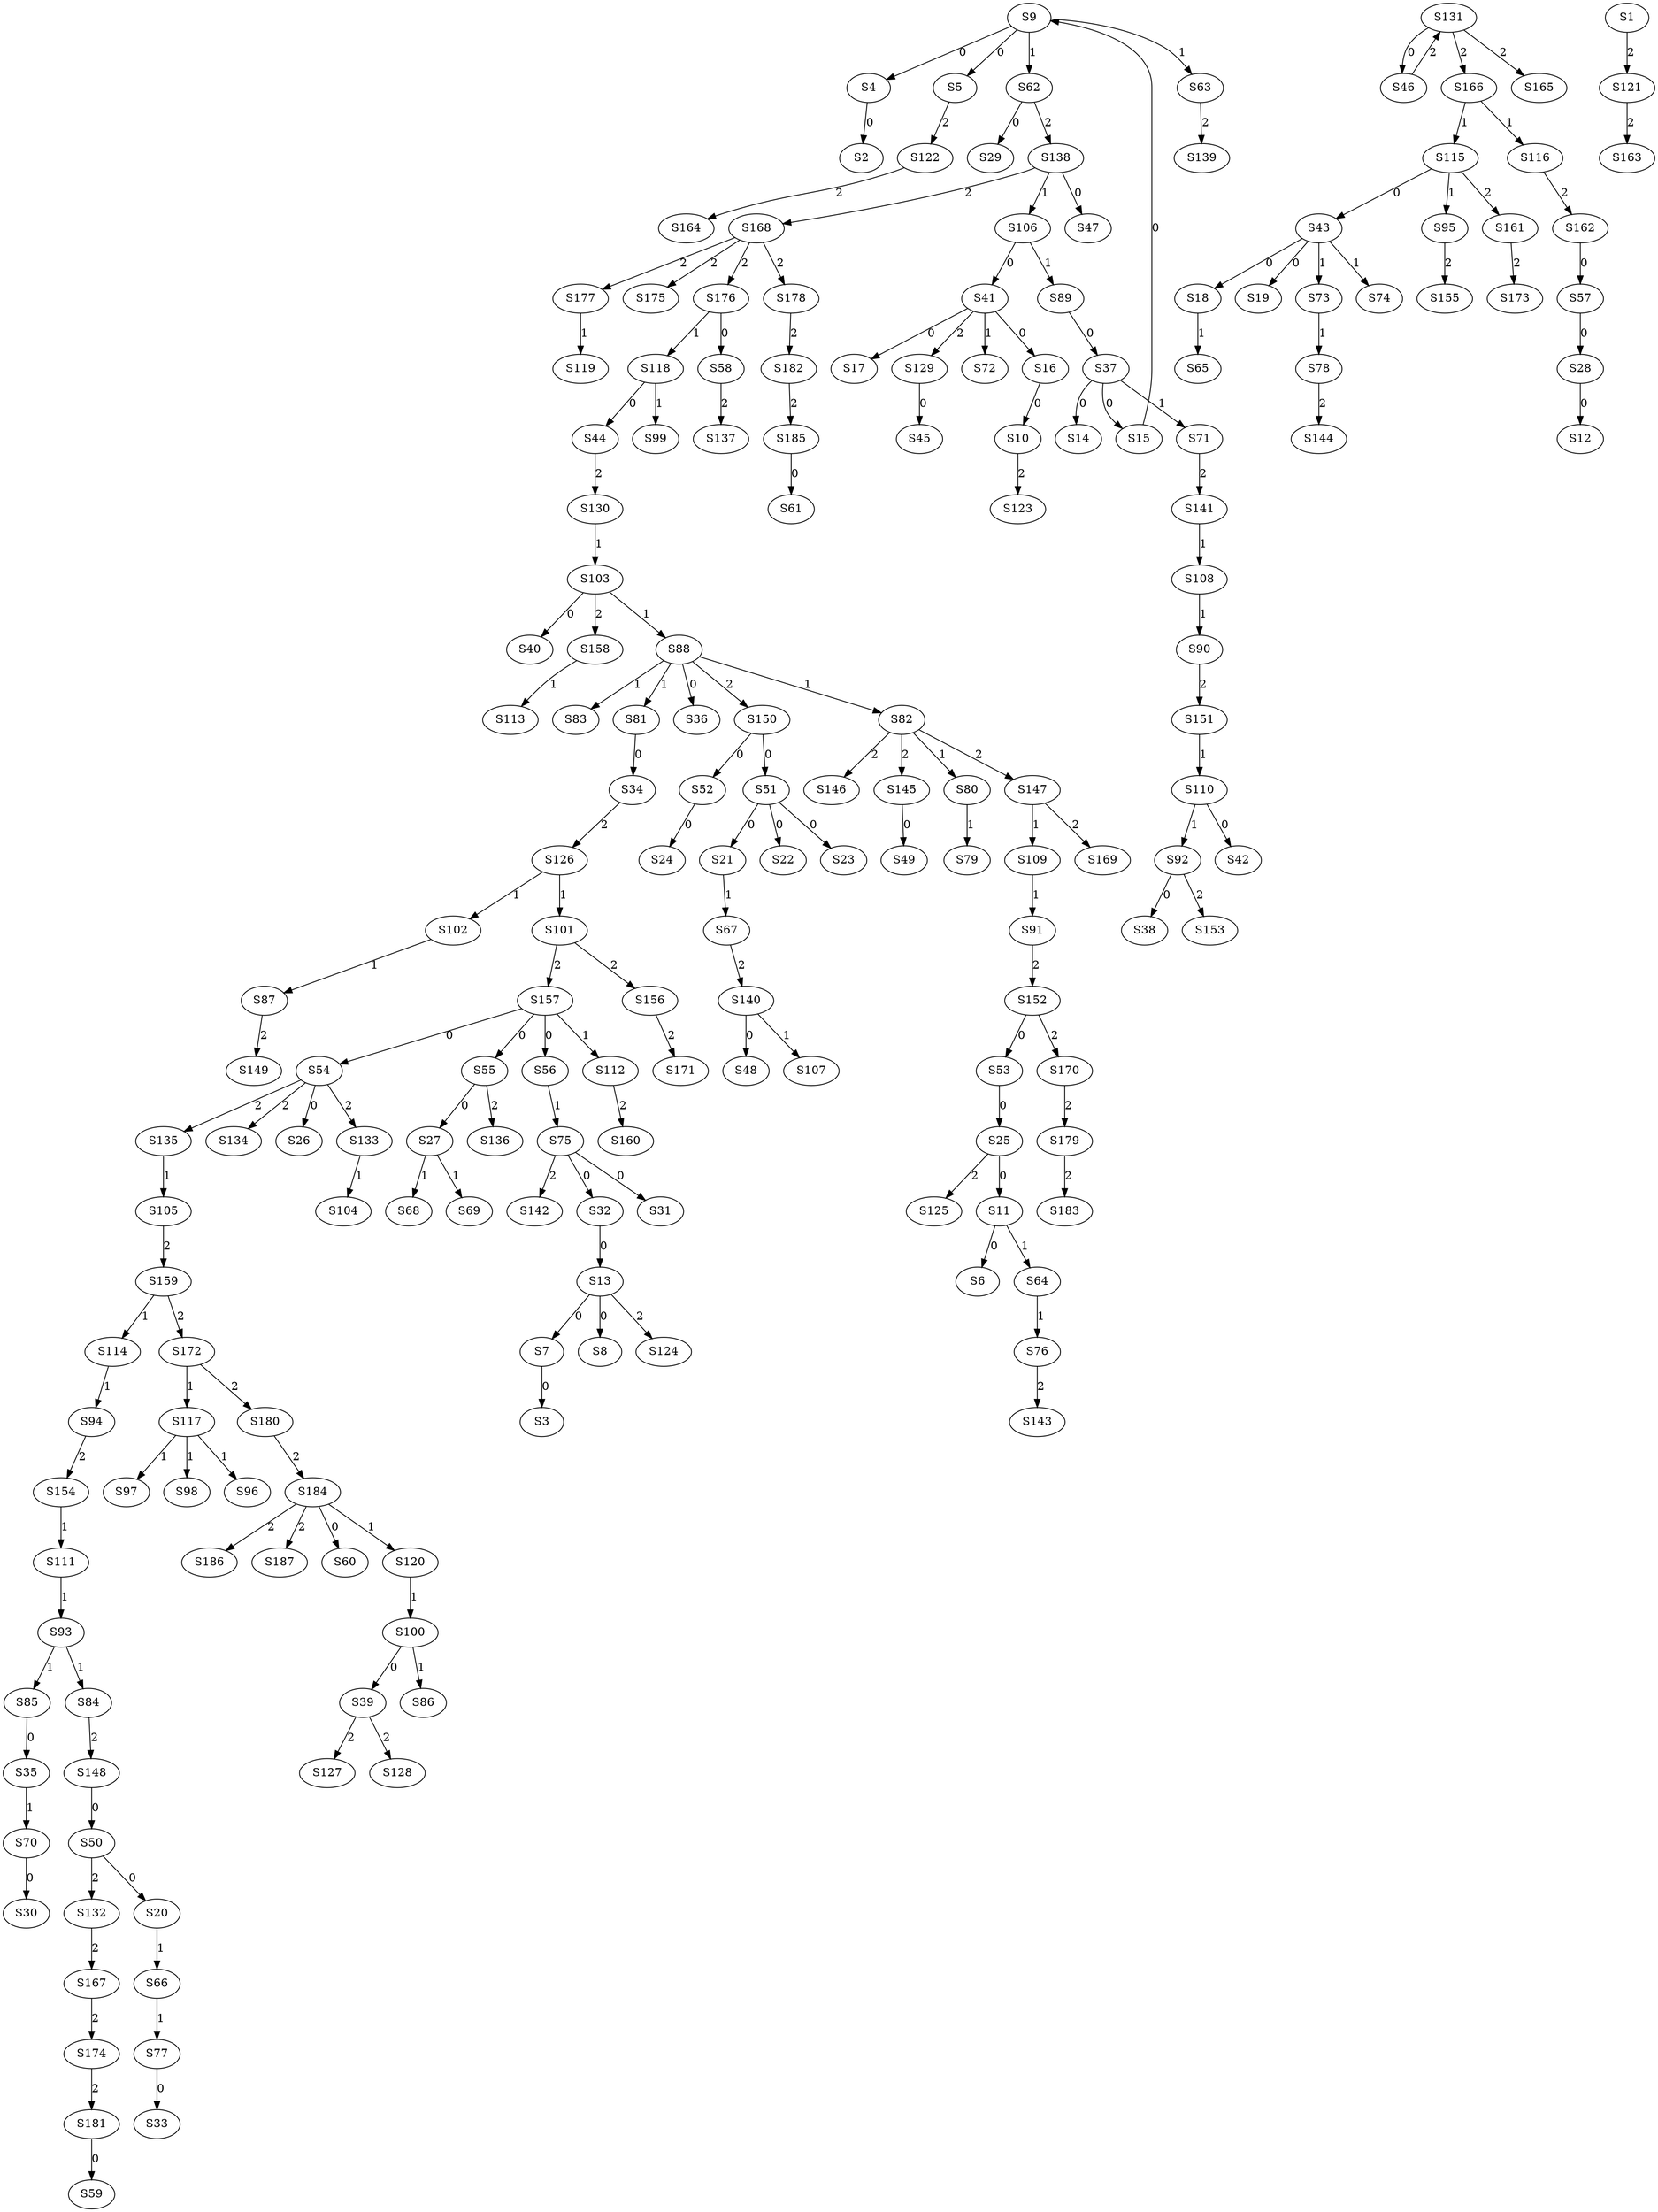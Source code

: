 strict digraph {
	S4 -> S2 [ label = 0 ];
	S7 -> S3 [ label = 0 ];
	S9 -> S4 [ label = 0 ];
	S9 -> S5 [ label = 0 ];
	S11 -> S6 [ label = 0 ];
	S13 -> S7 [ label = 0 ];
	S13 -> S8 [ label = 0 ];
	S15 -> S9 [ label = 0 ];
	S16 -> S10 [ label = 0 ];
	S25 -> S11 [ label = 0 ];
	S28 -> S12 [ label = 0 ];
	S32 -> S13 [ label = 0 ];
	S37 -> S14 [ label = 0 ];
	S37 -> S15 [ label = 0 ];
	S41 -> S16 [ label = 0 ];
	S41 -> S17 [ label = 0 ];
	S43 -> S18 [ label = 0 ];
	S43 -> S19 [ label = 0 ];
	S50 -> S20 [ label = 0 ];
	S51 -> S21 [ label = 0 ];
	S51 -> S22 [ label = 0 ];
	S51 -> S23 [ label = 0 ];
	S52 -> S24 [ label = 0 ];
	S53 -> S25 [ label = 0 ];
	S54 -> S26 [ label = 0 ];
	S55 -> S27 [ label = 0 ];
	S57 -> S28 [ label = 0 ];
	S62 -> S29 [ label = 0 ];
	S70 -> S30 [ label = 0 ];
	S75 -> S31 [ label = 0 ];
	S75 -> S32 [ label = 0 ];
	S77 -> S33 [ label = 0 ];
	S81 -> S34 [ label = 0 ];
	S85 -> S35 [ label = 0 ];
	S88 -> S36 [ label = 0 ];
	S89 -> S37 [ label = 0 ];
	S92 -> S38 [ label = 0 ];
	S100 -> S39 [ label = 0 ];
	S103 -> S40 [ label = 0 ];
	S106 -> S41 [ label = 0 ];
	S110 -> S42 [ label = 0 ];
	S115 -> S43 [ label = 0 ];
	S118 -> S44 [ label = 0 ];
	S129 -> S45 [ label = 0 ];
	S131 -> S46 [ label = 0 ];
	S138 -> S47 [ label = 0 ];
	S140 -> S48 [ label = 0 ];
	S145 -> S49 [ label = 0 ];
	S148 -> S50 [ label = 0 ];
	S150 -> S51 [ label = 0 ];
	S150 -> S52 [ label = 0 ];
	S152 -> S53 [ label = 0 ];
	S157 -> S54 [ label = 0 ];
	S157 -> S55 [ label = 0 ];
	S157 -> S56 [ label = 0 ];
	S162 -> S57 [ label = 0 ];
	S176 -> S58 [ label = 0 ];
	S181 -> S59 [ label = 0 ];
	S184 -> S60 [ label = 0 ];
	S185 -> S61 [ label = 0 ];
	S9 -> S62 [ label = 1 ];
	S9 -> S63 [ label = 1 ];
	S11 -> S64 [ label = 1 ];
	S18 -> S65 [ label = 1 ];
	S20 -> S66 [ label = 1 ];
	S21 -> S67 [ label = 1 ];
	S27 -> S68 [ label = 1 ];
	S27 -> S69 [ label = 1 ];
	S35 -> S70 [ label = 1 ];
	S37 -> S71 [ label = 1 ];
	S41 -> S72 [ label = 1 ];
	S43 -> S73 [ label = 1 ];
	S43 -> S74 [ label = 1 ];
	S56 -> S75 [ label = 1 ];
	S64 -> S76 [ label = 1 ];
	S66 -> S77 [ label = 1 ];
	S73 -> S78 [ label = 1 ];
	S80 -> S79 [ label = 1 ];
	S82 -> S80 [ label = 1 ];
	S88 -> S81 [ label = 1 ];
	S88 -> S82 [ label = 1 ];
	S88 -> S83 [ label = 1 ];
	S93 -> S84 [ label = 1 ];
	S93 -> S85 [ label = 1 ];
	S100 -> S86 [ label = 1 ];
	S102 -> S87 [ label = 1 ];
	S103 -> S88 [ label = 1 ];
	S106 -> S89 [ label = 1 ];
	S108 -> S90 [ label = 1 ];
	S109 -> S91 [ label = 1 ];
	S110 -> S92 [ label = 1 ];
	S111 -> S93 [ label = 1 ];
	S114 -> S94 [ label = 1 ];
	S115 -> S95 [ label = 1 ];
	S117 -> S96 [ label = 1 ];
	S117 -> S97 [ label = 1 ];
	S117 -> S98 [ label = 1 ];
	S118 -> S99 [ label = 1 ];
	S120 -> S100 [ label = 1 ];
	S126 -> S101 [ label = 1 ];
	S126 -> S102 [ label = 1 ];
	S130 -> S103 [ label = 1 ];
	S133 -> S104 [ label = 1 ];
	S135 -> S105 [ label = 1 ];
	S138 -> S106 [ label = 1 ];
	S140 -> S107 [ label = 1 ];
	S141 -> S108 [ label = 1 ];
	S147 -> S109 [ label = 1 ];
	S151 -> S110 [ label = 1 ];
	S154 -> S111 [ label = 1 ];
	S157 -> S112 [ label = 1 ];
	S158 -> S113 [ label = 1 ];
	S159 -> S114 [ label = 1 ];
	S166 -> S115 [ label = 1 ];
	S166 -> S116 [ label = 1 ];
	S172 -> S117 [ label = 1 ];
	S176 -> S118 [ label = 1 ];
	S177 -> S119 [ label = 1 ];
	S184 -> S120 [ label = 1 ];
	S1 -> S121 [ label = 2 ];
	S5 -> S122 [ label = 2 ];
	S10 -> S123 [ label = 2 ];
	S13 -> S124 [ label = 2 ];
	S25 -> S125 [ label = 2 ];
	S34 -> S126 [ label = 2 ];
	S39 -> S127 [ label = 2 ];
	S39 -> S128 [ label = 2 ];
	S41 -> S129 [ label = 2 ];
	S44 -> S130 [ label = 2 ];
	S46 -> S131 [ label = 2 ];
	S50 -> S132 [ label = 2 ];
	S54 -> S133 [ label = 2 ];
	S54 -> S134 [ label = 2 ];
	S54 -> S135 [ label = 2 ];
	S55 -> S136 [ label = 2 ];
	S58 -> S137 [ label = 2 ];
	S62 -> S138 [ label = 2 ];
	S63 -> S139 [ label = 2 ];
	S67 -> S140 [ label = 2 ];
	S71 -> S141 [ label = 2 ];
	S75 -> S142 [ label = 2 ];
	S76 -> S143 [ label = 2 ];
	S78 -> S144 [ label = 2 ];
	S82 -> S145 [ label = 2 ];
	S82 -> S146 [ label = 2 ];
	S82 -> S147 [ label = 2 ];
	S84 -> S148 [ label = 2 ];
	S87 -> S149 [ label = 2 ];
	S88 -> S150 [ label = 2 ];
	S90 -> S151 [ label = 2 ];
	S91 -> S152 [ label = 2 ];
	S92 -> S153 [ label = 2 ];
	S94 -> S154 [ label = 2 ];
	S95 -> S155 [ label = 2 ];
	S101 -> S156 [ label = 2 ];
	S101 -> S157 [ label = 2 ];
	S103 -> S158 [ label = 2 ];
	S105 -> S159 [ label = 2 ];
	S112 -> S160 [ label = 2 ];
	S115 -> S161 [ label = 2 ];
	S116 -> S162 [ label = 2 ];
	S121 -> S163 [ label = 2 ];
	S122 -> S164 [ label = 2 ];
	S131 -> S165 [ label = 2 ];
	S131 -> S166 [ label = 2 ];
	S132 -> S167 [ label = 2 ];
	S138 -> S168 [ label = 2 ];
	S147 -> S169 [ label = 2 ];
	S152 -> S170 [ label = 2 ];
	S156 -> S171 [ label = 2 ];
	S159 -> S172 [ label = 2 ];
	S161 -> S173 [ label = 2 ];
	S167 -> S174 [ label = 2 ];
	S168 -> S175 [ label = 2 ];
	S168 -> S176 [ label = 2 ];
	S168 -> S177 [ label = 2 ];
	S168 -> S178 [ label = 2 ];
	S170 -> S179 [ label = 2 ];
	S172 -> S180 [ label = 2 ];
	S174 -> S181 [ label = 2 ];
	S178 -> S182 [ label = 2 ];
	S179 -> S183 [ label = 2 ];
	S180 -> S184 [ label = 2 ];
	S182 -> S185 [ label = 2 ];
	S184 -> S186 [ label = 2 ];
	S184 -> S187 [ label = 2 ];
}